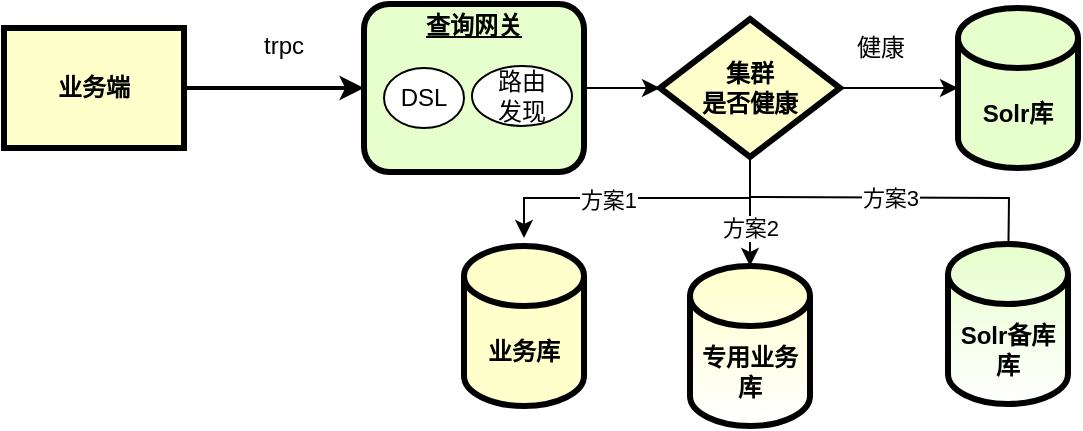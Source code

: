 <mxfile version="20.0.1" type="github" pages="2">
  <diagram name="Page-1" id="c7558073-3199-34d8-9f00-42111426c3f3">
    <mxGraphModel dx="1019" dy="549" grid="1" gridSize="10" guides="1" tooltips="1" connect="1" arrows="1" fold="1" page="1" pageScale="1" pageWidth="826" pageHeight="1169" background="none" math="0" shadow="0">
      <root>
        <mxCell id="0" />
        <mxCell id="1" parent="0" />
        <mxCell id="4P_xM4H7M9yueqmrd9iT-98" style="edgeStyle=orthogonalEdgeStyle;rounded=0;orthogonalLoop=1;jettySize=auto;html=1;exitX=1;exitY=0.5;exitDx=0;exitDy=0;entryX=0;entryY=0.5;entryDx=0;entryDy=0;" edge="1" parent="1" source="2" target="4P_xM4H7M9yueqmrd9iT-97">
          <mxGeometry relative="1" as="geometry" />
        </mxCell>
        <mxCell id="2" value="&lt;p style=&quot;margin: 0px; margin-top: 4px; text-align: center; text-decoration: underline;&quot;&gt;查询网关&lt;/p&gt;" style="verticalAlign=middle;align=center;overflow=fill;fontSize=12;fontFamily=Helvetica;html=1;rounded=1;fontStyle=1;strokeWidth=3;fillColor=#E6FFCC" parent="1" vertex="1">
          <mxGeometry x="220" y="239" width="110" height="84" as="geometry" />
        </mxCell>
        <mxCell id="4" value="业务端" style="whiteSpace=wrap;align=center;verticalAlign=middle;fontStyle=1;strokeWidth=3;fillColor=#FFFFCC" parent="1" vertex="1">
          <mxGeometry x="40" y="251" width="90" height="60" as="geometry" />
        </mxCell>
        <mxCell id="37" value="" style="edgeStyle=none;noEdgeStyle=1;strokeColor=#000000;strokeWidth=2" parent="1" source="4" target="2" edge="1">
          <mxGeometry width="100" height="100" relative="1" as="geometry">
            <mxPoint x="280" y="190" as="sourcePoint" />
            <mxPoint x="380" y="90" as="targetPoint" />
          </mxGeometry>
        </mxCell>
        <mxCell id="52" value="trpc" style="text;spacingTop=-5;align=center" parent="1" vertex="1">
          <mxGeometry x="165" y="251" width="30" height="20" as="geometry" />
        </mxCell>
        <mxCell id="4P_xM4H7M9yueqmrd9iT-100" style="edgeStyle=orthogonalEdgeStyle;rounded=0;orthogonalLoop=1;jettySize=auto;html=1;exitX=1;exitY=0.5;exitDx=0;exitDy=0;entryX=0;entryY=0.5;entryDx=0;entryDy=0;entryPerimeter=0;strokeColor=#000000;" edge="1" parent="1" source="4P_xM4H7M9yueqmrd9iT-97" target="4P_xM4H7M9yueqmrd9iT-99">
          <mxGeometry relative="1" as="geometry" />
        </mxCell>
        <mxCell id="4P_xM4H7M9yueqmrd9iT-106" style="edgeStyle=orthogonalEdgeStyle;rounded=0;orthogonalLoop=1;jettySize=auto;html=1;exitX=0.5;exitY=1;exitDx=0;exitDy=0;strokeColor=#000000;" edge="1" parent="1">
          <mxGeometry relative="1" as="geometry">
            <mxPoint x="413" y="311.5" as="sourcePoint" />
            <mxPoint x="300" y="356" as="targetPoint" />
            <Array as="points">
              <mxPoint x="413" y="336" />
              <mxPoint x="300" y="336" />
            </Array>
          </mxGeometry>
        </mxCell>
        <mxCell id="4P_xM4H7M9yueqmrd9iT-109" value="方案1" style="edgeLabel;html=1;align=center;verticalAlign=middle;resizable=0;points=[];" vertex="1" connectable="0" parent="4P_xM4H7M9yueqmrd9iT-106">
          <mxGeometry x="0.21" y="1" relative="1" as="geometry">
            <mxPoint as="offset" />
          </mxGeometry>
        </mxCell>
        <mxCell id="4P_xM4H7M9yueqmrd9iT-107" style="edgeStyle=orthogonalEdgeStyle;rounded=0;orthogonalLoop=1;jettySize=auto;html=1;exitX=0.5;exitY=1;exitDx=0;exitDy=0;strokeColor=#000000;" edge="1" parent="1" source="4P_xM4H7M9yueqmrd9iT-97" target="4P_xM4H7M9yueqmrd9iT-104">
          <mxGeometry relative="1" as="geometry" />
        </mxCell>
        <mxCell id="4P_xM4H7M9yueqmrd9iT-111" value="方案2" style="edgeLabel;html=1;align=center;verticalAlign=middle;resizable=0;points=[];" vertex="1" connectable="0" parent="4P_xM4H7M9yueqmrd9iT-107">
          <mxGeometry x="0.295" relative="1" as="geometry">
            <mxPoint as="offset" />
          </mxGeometry>
        </mxCell>
        <mxCell id="4P_xM4H7M9yueqmrd9iT-108" style="edgeStyle=orthogonalEdgeStyle;rounded=0;orthogonalLoop=1;jettySize=auto;html=1;exitX=0.5;exitY=1;exitDx=0;exitDy=0;entryX=0.5;entryY=0;entryDx=0;entryDy=0;entryPerimeter=0;strokeColor=#000000;" edge="1" parent="1">
          <mxGeometry relative="1" as="geometry">
            <mxPoint x="413" y="335.5" as="sourcePoint" />
            <mxPoint x="542" y="379" as="targetPoint" />
          </mxGeometry>
        </mxCell>
        <mxCell id="4P_xM4H7M9yueqmrd9iT-110" value="方案3" style="edgeLabel;html=1;align=center;verticalAlign=middle;resizable=0;points=[];" vertex="1" connectable="0" parent="4P_xM4H7M9yueqmrd9iT-108">
          <mxGeometry x="-0.188" relative="1" as="geometry">
            <mxPoint as="offset" />
          </mxGeometry>
        </mxCell>
        <mxCell id="4P_xM4H7M9yueqmrd9iT-97" value="集群&lt;br&gt;是否健康" style="rhombus;whiteSpace=wrap;html=1;fillColor=#FFFFCC;fontStyle=1;strokeWidth=3;" vertex="1" parent="1">
          <mxGeometry x="368" y="246.5" width="90" height="69" as="geometry" />
        </mxCell>
        <mxCell id="4P_xM4H7M9yueqmrd9iT-99" value="Solr库" style="shape=cylinder3;whiteSpace=wrap;html=1;boundedLbl=1;backgroundOutline=1;size=15;fillColor=#E6FFCC;strokeColor=default;rounded=1;fontStyle=1;strokeWidth=3;" vertex="1" parent="1">
          <mxGeometry x="517" y="241" width="60" height="80" as="geometry" />
        </mxCell>
        <mxCell id="4P_xM4H7M9yueqmrd9iT-101" value="健康" style="text;html=1;align=center;verticalAlign=middle;resizable=0;points=[];autosize=1;strokeColor=none;fillColor=none;" vertex="1" parent="1">
          <mxGeometry x="458" y="251" width="40" height="20" as="geometry" />
        </mxCell>
        <mxCell id="4P_xM4H7M9yueqmrd9iT-102" value="业务库" style="shape=cylinder3;whiteSpace=wrap;html=1;boundedLbl=1;backgroundOutline=1;size=15;fillColor=#FFFFCC;fontStyle=1;strokeWidth=3;" vertex="1" parent="1">
          <mxGeometry x="270" y="360" width="60" height="80" as="geometry" />
        </mxCell>
        <mxCell id="4P_xM4H7M9yueqmrd9iT-103" value="Solr备库库" style="shape=cylinder3;whiteSpace=wrap;html=1;boundedLbl=1;backgroundOutline=1;size=15;fillColor=#E6FFCC;rounded=1;fontStyle=1;strokeWidth=3;gradientColor=#ffffff;" vertex="1" parent="1">
          <mxGeometry x="512" y="359" width="60" height="80" as="geometry" />
        </mxCell>
        <mxCell id="4P_xM4H7M9yueqmrd9iT-104" value="专用业务库" style="shape=cylinder3;whiteSpace=wrap;html=1;boundedLbl=1;backgroundOutline=1;size=15;fillColor=#FFFFCC;fontStyle=1;strokeWidth=3;gradientColor=#ffffff;" vertex="1" parent="1">
          <mxGeometry x="383" y="370" width="60" height="80" as="geometry" />
        </mxCell>
        <mxCell id="4P_xM4H7M9yueqmrd9iT-112" value="DSL" style="ellipse;whiteSpace=wrap;html=1;gradientColor=#ffffff;" vertex="1" parent="1">
          <mxGeometry x="230" y="271" width="40" height="30" as="geometry" />
        </mxCell>
        <mxCell id="4P_xM4H7M9yueqmrd9iT-113" value="路由&lt;br&gt;发现" style="ellipse;whiteSpace=wrap;html=1;gradientColor=#ffffff;" vertex="1" parent="1">
          <mxGeometry x="274" y="270" width="50" height="30" as="geometry" />
        </mxCell>
      </root>
    </mxGraphModel>
  </diagram>
  <diagram id="zvdKfTuXb_QazK88IWo0" name="Page-2">
    <mxGraphModel dx="751" dy="404" grid="1" gridSize="10" guides="1" tooltips="1" connect="1" arrows="1" fold="1" page="1" pageScale="1" pageWidth="827" pageHeight="1169" math="0" shadow="0">
      <root>
        <mxCell id="0" />
        <mxCell id="1" parent="0" />
        <mxCell id="9ChwKFfKBZ4olAMdu5OI-42" style="edgeStyle=orthogonalEdgeStyle;rounded=1;orthogonalLoop=1;jettySize=auto;html=1;exitX=1;exitY=0.5;exitDx=0;exitDy=0;strokeColor=#000000;strokeWidth=2;" edge="1" parent="1" source="9ChwKFfKBZ4olAMdu5OI-2" target="9ChwKFfKBZ4olAMdu5OI-14">
          <mxGeometry relative="1" as="geometry" />
        </mxCell>
        <mxCell id="9ChwKFfKBZ4olAMdu5OI-2" value="&lt;p style=&quot;margin: 0px; margin-top: 4px; text-align: center; text-decoration: underline;&quot;&gt;查询网关&lt;/p&gt;" style="verticalAlign=middle;align=center;overflow=fill;fontSize=12;fontFamily=Helvetica;html=1;rounded=1;fontStyle=1;strokeWidth=3;fillColor=#E6FFCC" vertex="1" parent="1">
          <mxGeometry x="280" y="242" width="110" height="84" as="geometry" />
        </mxCell>
        <mxCell id="9ChwKFfKBZ4olAMdu5OI-14" value="Solr库" style="shape=cylinder3;whiteSpace=wrap;html=1;boundedLbl=1;backgroundOutline=1;size=15;fillColor=#E6FFCC;strokeColor=default;rounded=1;fontStyle=1;strokeWidth=3;" vertex="1" parent="1">
          <mxGeometry x="450" y="244" width="60" height="80" as="geometry" />
        </mxCell>
        <mxCell id="9ChwKFfKBZ4olAMdu5OI-19" value="DSL" style="ellipse;whiteSpace=wrap;html=1;gradientColor=#ffffff;" vertex="1" parent="1">
          <mxGeometry x="290" y="274" width="40" height="30" as="geometry" />
        </mxCell>
        <mxCell id="9ChwKFfKBZ4olAMdu5OI-20" value="路由&lt;br&gt;发现" style="ellipse;whiteSpace=wrap;html=1;gradientColor=#ffffff;" vertex="1" parent="1">
          <mxGeometry x="334" y="273" width="50" height="30" as="geometry" />
        </mxCell>
        <mxCell id="9ChwKFfKBZ4olAMdu5OI-41" value="&lt;p style=&quot;margin: 0px; margin-top: 4px; text-align: center; text-decoration: underline;&quot;&gt;业务端&lt;/p&gt;" style="verticalAlign=middle;align=center;overflow=fill;fontSize=12;fontFamily=Helvetica;html=1;rounded=1;fontStyle=1;strokeWidth=3;fillColor=#FFFFCC;" vertex="1" parent="1">
          <mxGeometry x="50" y="228" width="130" height="112" as="geometry" />
        </mxCell>
        <mxCell id="9ChwKFfKBZ4olAMdu5OI-45" style="edgeStyle=orthogonalEdgeStyle;rounded=1;orthogonalLoop=1;jettySize=auto;html=1;exitX=0.5;exitY=1;exitDx=0;exitDy=0;entryX=0.5;entryY=0;entryDx=0;entryDy=0;entryPerimeter=0;strokeColor=default;fontSize=12;fillColor=#FFFFCC;fontStyle=1;strokeWidth=3;" edge="1" parent="1" source="9ChwKFfKBZ4olAMdu5OI-13" target="9ChwKFfKBZ4olAMdu5OI-44">
          <mxGeometry relative="1" as="geometry" />
        </mxCell>
        <mxCell id="9ChwKFfKBZ4olAMdu5OI-48" value="dpstorage" style="edgeLabel;html=1;align=center;verticalAlign=middle;resizable=0;points=[];" vertex="1" connectable="0" parent="9ChwKFfKBZ4olAMdu5OI-45">
          <mxGeometry x="-0.449" relative="1" as="geometry">
            <mxPoint y="21" as="offset" />
          </mxGeometry>
        </mxCell>
        <mxCell id="9ChwKFfKBZ4olAMdu5OI-46" value="" style="edgeStyle=orthogonalEdgeStyle;rounded=0;orthogonalLoop=1;jettySize=auto;html=1;strokeColor=#000000;entryX=0;entryY=0.5;entryDx=0;entryDy=0;" edge="1" parent="1" source="9ChwKFfKBZ4olAMdu5OI-13" target="9ChwKFfKBZ4olAMdu5OI-2">
          <mxGeometry relative="1" as="geometry">
            <mxPoint x="230" y="284" as="targetPoint" />
          </mxGeometry>
        </mxCell>
        <mxCell id="9ChwKFfKBZ4olAMdu5OI-47" value="tRPC" style="edgeLabel;html=1;align=center;verticalAlign=middle;resizable=0;points=[];" vertex="1" connectable="0" parent="9ChwKFfKBZ4olAMdu5OI-46">
          <mxGeometry x="0.02" y="1" relative="1" as="geometry">
            <mxPoint as="offset" />
          </mxGeometry>
        </mxCell>
        <mxCell id="9ChwKFfKBZ4olAMdu5OI-13" value="集群&lt;br&gt;是否健康" style="rhombus;whiteSpace=wrap;html=1;fillColor=#E6FFCC;fontStyle=1;strokeWidth=3;rounded=1;" vertex="1" parent="1">
          <mxGeometry x="100" y="254" width="70" height="60" as="geometry" />
        </mxCell>
        <mxCell id="9ChwKFfKBZ4olAMdu5OI-44" value="业务库" style="shape=cylinder3;whiteSpace=wrap;html=1;boundedLbl=1;backgroundOutline=1;size=15;fillColor=#FFFFCC;strokeColor=default;rounded=1;fontStyle=1;strokeWidth=3;" vertex="1" parent="1">
          <mxGeometry x="105" y="390" width="60" height="80" as="geometry" />
        </mxCell>
        <mxCell id="9ChwKFfKBZ4olAMdu5OI-49" value="健康" style="text;html=1;strokeColor=none;fillColor=none;align=center;verticalAlign=middle;whiteSpace=wrap;rounded=0;" vertex="1" parent="1">
          <mxGeometry x="165" y="260" width="60" height="30" as="geometry" />
        </mxCell>
        <mxCell id="9ChwKFfKBZ4olAMdu5OI-50" value="不健康" style="text;html=1;strokeColor=none;fillColor=none;align=center;verticalAlign=middle;whiteSpace=wrap;rounded=0;" vertex="1" parent="1">
          <mxGeometry x="126" y="310" width="60" height="30" as="geometry" />
        </mxCell>
      </root>
    </mxGraphModel>
  </diagram>
</mxfile>
